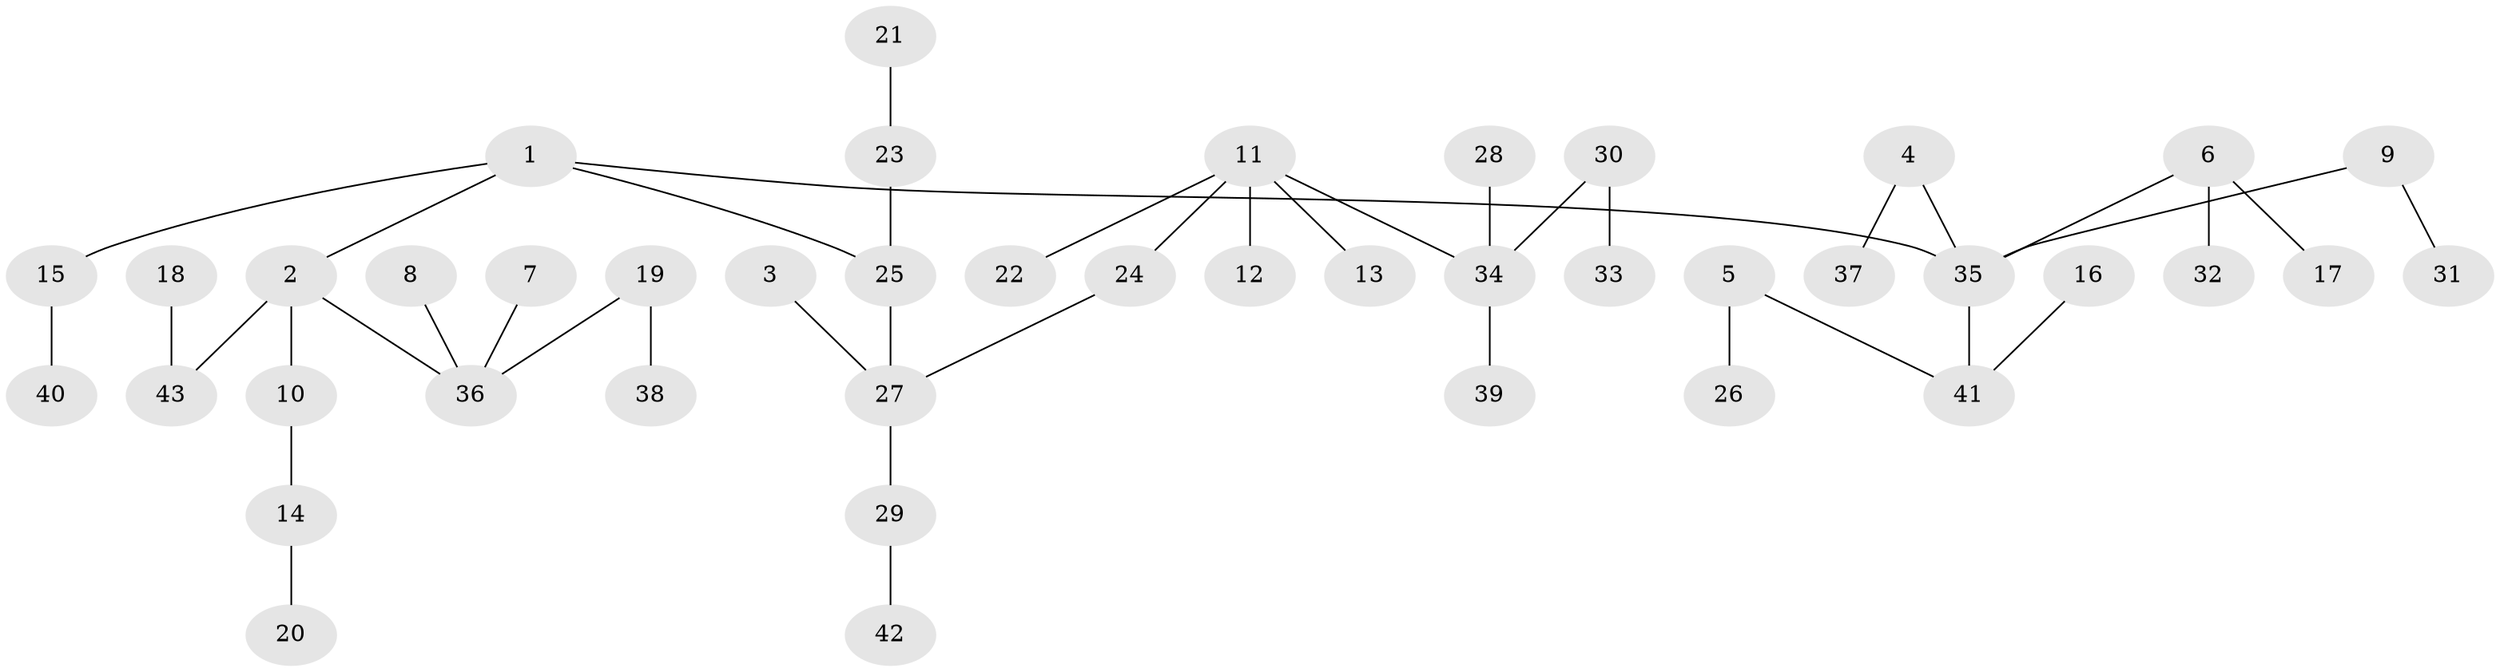 // original degree distribution, {5: 0.023255813953488372, 4: 0.046511627906976744, 7: 0.011627906976744186, 6: 0.03488372093023256, 2: 0.29069767441860467, 3: 0.10465116279069768, 1: 0.4883720930232558}
// Generated by graph-tools (version 1.1) at 2025/02/03/09/25 03:02:22]
// undirected, 43 vertices, 42 edges
graph export_dot {
graph [start="1"]
  node [color=gray90,style=filled];
  1;
  2;
  3;
  4;
  5;
  6;
  7;
  8;
  9;
  10;
  11;
  12;
  13;
  14;
  15;
  16;
  17;
  18;
  19;
  20;
  21;
  22;
  23;
  24;
  25;
  26;
  27;
  28;
  29;
  30;
  31;
  32;
  33;
  34;
  35;
  36;
  37;
  38;
  39;
  40;
  41;
  42;
  43;
  1 -- 2 [weight=1.0];
  1 -- 15 [weight=1.0];
  1 -- 25 [weight=1.0];
  1 -- 35 [weight=1.0];
  2 -- 10 [weight=1.0];
  2 -- 36 [weight=1.0];
  2 -- 43 [weight=1.0];
  3 -- 27 [weight=1.0];
  4 -- 35 [weight=1.0];
  4 -- 37 [weight=1.0];
  5 -- 26 [weight=1.0];
  5 -- 41 [weight=1.0];
  6 -- 17 [weight=1.0];
  6 -- 32 [weight=1.0];
  6 -- 35 [weight=1.0];
  7 -- 36 [weight=1.0];
  8 -- 36 [weight=1.0];
  9 -- 31 [weight=1.0];
  9 -- 35 [weight=1.0];
  10 -- 14 [weight=1.0];
  11 -- 12 [weight=1.0];
  11 -- 13 [weight=1.0];
  11 -- 22 [weight=1.0];
  11 -- 24 [weight=1.0];
  11 -- 34 [weight=1.0];
  14 -- 20 [weight=1.0];
  15 -- 40 [weight=1.0];
  16 -- 41 [weight=1.0];
  18 -- 43 [weight=1.0];
  19 -- 36 [weight=1.0];
  19 -- 38 [weight=1.0];
  21 -- 23 [weight=1.0];
  23 -- 25 [weight=1.0];
  24 -- 27 [weight=1.0];
  25 -- 27 [weight=1.0];
  27 -- 29 [weight=1.0];
  28 -- 34 [weight=1.0];
  29 -- 42 [weight=1.0];
  30 -- 33 [weight=1.0];
  30 -- 34 [weight=1.0];
  34 -- 39 [weight=1.0];
  35 -- 41 [weight=1.0];
}
